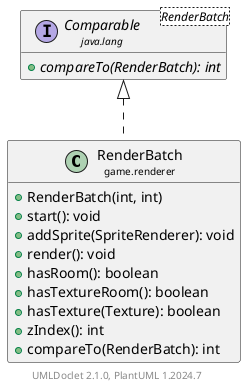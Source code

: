@startuml
    set namespaceSeparator none
    hide empty fields
    hide empty methods

    class "<size:14>RenderBatch\n<size:10>game.renderer" as game.renderer.RenderBatch [[RenderBatch.html]] {
        +RenderBatch(int, int)
        +start(): void
        +addSprite(SpriteRenderer): void
        +render(): void
        +hasRoom(): boolean
        +hasTextureRoom(): boolean
        +hasTexture(Texture): boolean
        +zIndex(): int
        +compareTo(RenderBatch): int
    }

    interface "<size:14>Comparable\n<size:10>java.lang" as java.lang.Comparable<RenderBatch> {
        {abstract} +compareTo(RenderBatch): int
    }

    java.lang.Comparable <|.. game.renderer.RenderBatch

    center footer UMLDoclet 2.1.0, PlantUML %version()
@enduml

